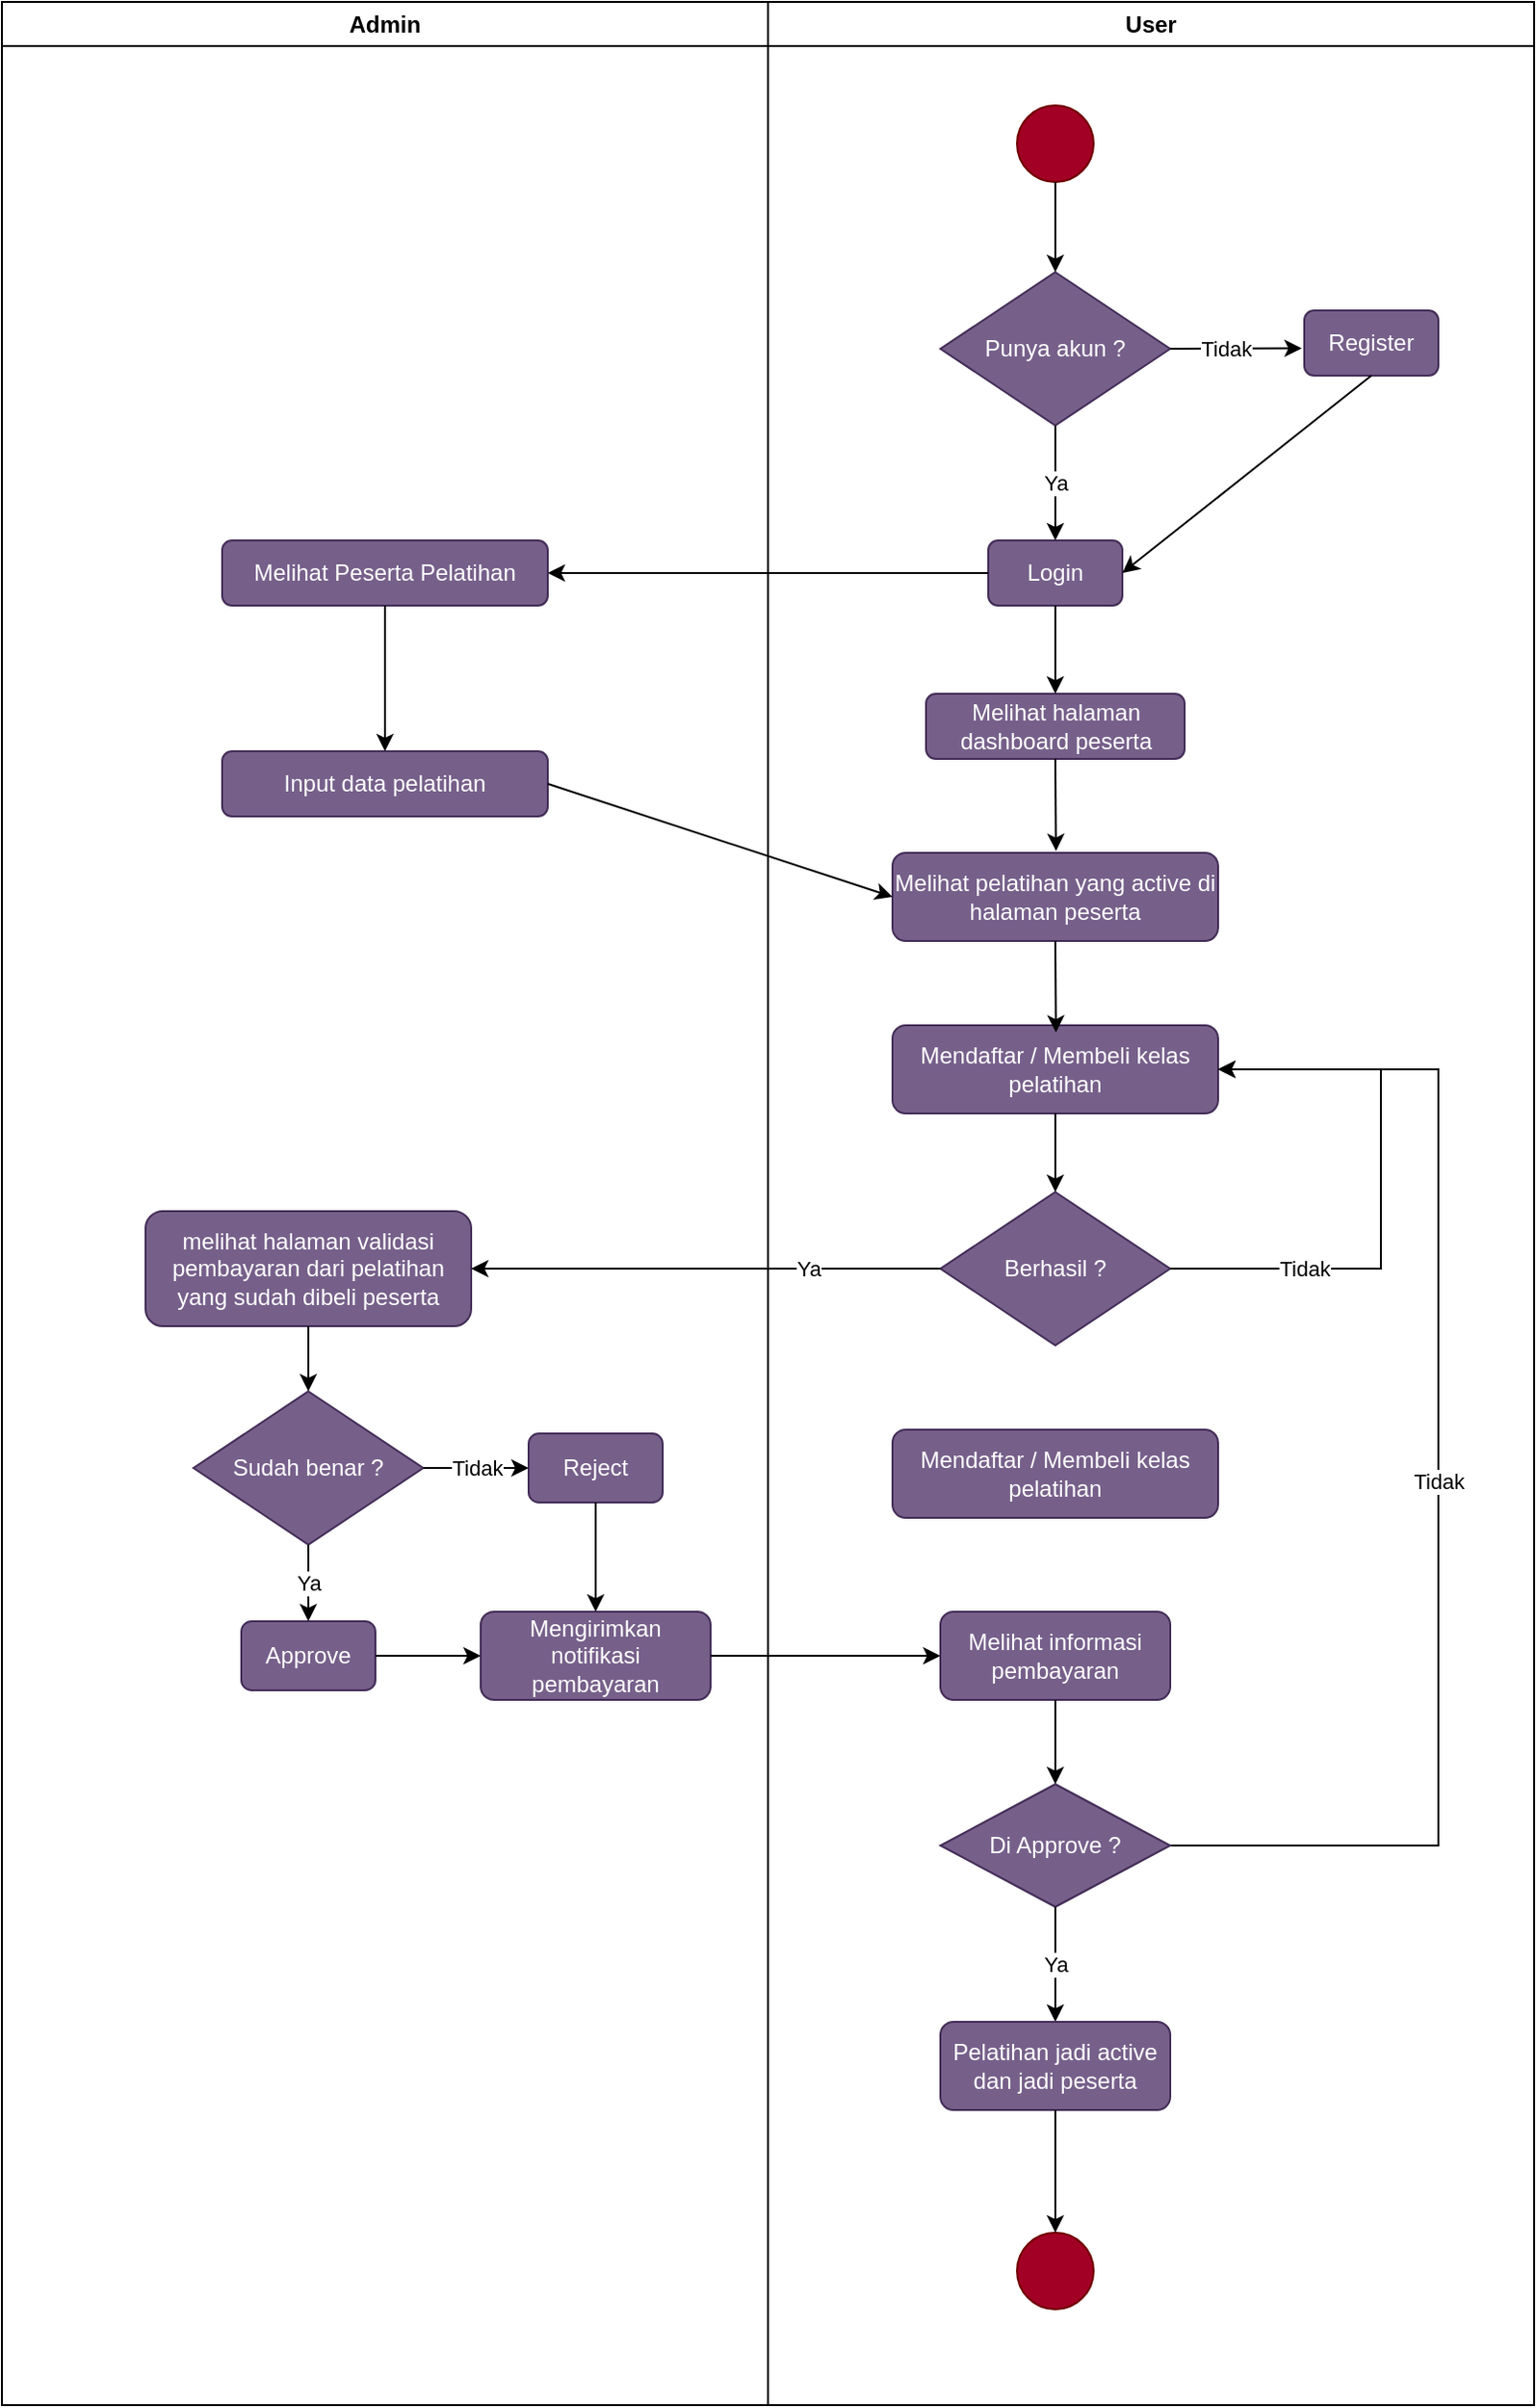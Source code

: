 <mxfile version="21.3.8" type="github">
  <diagram id="C5RBs43oDa-KdzZeNtuy" name="Page-1">
    <mxGraphModel dx="500" dy="288" grid="1" gridSize="10" guides="1" tooltips="1" connect="1" arrows="1" fold="1" page="1" pageScale="1" pageWidth="827" pageHeight="1169" math="0" shadow="0">
      <root>
        <mxCell id="WIyWlLk6GJQsqaUBKTNV-0" />
        <mxCell id="WIyWlLk6GJQsqaUBKTNV-1" parent="WIyWlLk6GJQsqaUBKTNV-0" />
        <mxCell id="PI3YlerUDuEa5Lkg3qVi-0" value="Admin" style="swimlane;whiteSpace=wrap;html=1;" parent="WIyWlLk6GJQsqaUBKTNV-1" vertex="1">
          <mxGeometry x="10" y="16" width="400" height="1254" as="geometry" />
        </mxCell>
        <mxCell id="PI3YlerUDuEa5Lkg3qVi-5" value="Melihat Peserta Pelatihan" style="rounded=1;whiteSpace=wrap;html=1;fillColor=#76608a;strokeColor=#432D57;fontColor=#ffffff;" parent="PI3YlerUDuEa5Lkg3qVi-0" vertex="1">
          <mxGeometry x="115" y="281" width="170" height="34" as="geometry" />
        </mxCell>
        <mxCell id="PI3YlerUDuEa5Lkg3qVi-17" value="Input data pelatihan" style="rounded=1;whiteSpace=wrap;html=1;fillColor=#76608a;strokeColor=#432D57;fontColor=#ffffff;" parent="PI3YlerUDuEa5Lkg3qVi-0" vertex="1">
          <mxGeometry x="115" y="391" width="170" height="34" as="geometry" />
        </mxCell>
        <mxCell id="PI3YlerUDuEa5Lkg3qVi-18" value="" style="endArrow=classic;html=1;rounded=0;exitX=0.5;exitY=1;exitDx=0;exitDy=0;entryX=0.5;entryY=0;entryDx=0;entryDy=0;" parent="PI3YlerUDuEa5Lkg3qVi-0" source="PI3YlerUDuEa5Lkg3qVi-5" target="PI3YlerUDuEa5Lkg3qVi-17" edge="1">
          <mxGeometry width="50" height="50" relative="1" as="geometry">
            <mxPoint x="170" y="344" as="sourcePoint" />
            <mxPoint x="220" y="294" as="targetPoint" />
          </mxGeometry>
        </mxCell>
        <mxCell id="PI3YlerUDuEa5Lkg3qVi-29" value="melihat halaman validasi pembayaran dari pelatihan yang sudah dibeli peserta" style="rounded=1;whiteSpace=wrap;html=1;fillColor=#76608a;strokeColor=#432D57;fontColor=#ffffff;" parent="PI3YlerUDuEa5Lkg3qVi-0" vertex="1">
          <mxGeometry x="75" y="631" width="170" height="60" as="geometry" />
        </mxCell>
        <mxCell id="PI3YlerUDuEa5Lkg3qVi-34" value="&lt;div&gt;Sudah benar ?&lt;/div&gt;" style="rhombus;whiteSpace=wrap;html=1;fillColor=#76608a;strokeColor=#432D57;fontColor=#ffffff;" parent="PI3YlerUDuEa5Lkg3qVi-0" vertex="1">
          <mxGeometry x="100" y="725" width="120" height="80" as="geometry" />
        </mxCell>
        <mxCell id="PI3YlerUDuEa5Lkg3qVi-35" value="" style="endArrow=classic;html=1;rounded=0;exitX=0.5;exitY=1;exitDx=0;exitDy=0;entryX=0.5;entryY=0;entryDx=0;entryDy=0;" parent="PI3YlerUDuEa5Lkg3qVi-0" source="PI3YlerUDuEa5Lkg3qVi-29" target="PI3YlerUDuEa5Lkg3qVi-34" edge="1">
          <mxGeometry width="50" height="50" relative="1" as="geometry">
            <mxPoint x="210" y="734" as="sourcePoint" />
            <mxPoint x="260" y="684" as="targetPoint" />
          </mxGeometry>
        </mxCell>
        <mxCell id="PI3YlerUDuEa5Lkg3qVi-37" value="Approve" style="rounded=1;whiteSpace=wrap;html=1;fillColor=#76608a;strokeColor=#432D57;fontColor=#ffffff;" parent="PI3YlerUDuEa5Lkg3qVi-0" vertex="1">
          <mxGeometry x="125" y="845" width="70" height="36" as="geometry" />
        </mxCell>
        <mxCell id="PI3YlerUDuEa5Lkg3qVi-38" value="Reject" style="rounded=1;whiteSpace=wrap;html=1;fillColor=#76608a;strokeColor=#432D57;fontColor=#ffffff;" parent="PI3YlerUDuEa5Lkg3qVi-0" vertex="1">
          <mxGeometry x="275" y="747" width="70" height="36" as="geometry" />
        </mxCell>
        <mxCell id="PI3YlerUDuEa5Lkg3qVi-39" value="Ya" style="endArrow=classic;html=1;rounded=0;entryX=0.5;entryY=0;entryDx=0;entryDy=0;exitX=0.5;exitY=1;exitDx=0;exitDy=0;" parent="PI3YlerUDuEa5Lkg3qVi-0" source="PI3YlerUDuEa5Lkg3qVi-34" target="PI3YlerUDuEa5Lkg3qVi-37" edge="1">
          <mxGeometry width="50" height="50" relative="1" as="geometry">
            <mxPoint x="160" y="804" as="sourcePoint" />
            <mxPoint x="160" y="844" as="targetPoint" />
          </mxGeometry>
        </mxCell>
        <mxCell id="PI3YlerUDuEa5Lkg3qVi-40" value="Tidak" style="endArrow=classic;html=1;rounded=0;exitX=1;exitY=0.5;exitDx=0;exitDy=0;entryX=0;entryY=0.5;entryDx=0;entryDy=0;" parent="PI3YlerUDuEa5Lkg3qVi-0" source="PI3YlerUDuEa5Lkg3qVi-34" target="PI3YlerUDuEa5Lkg3qVi-38" edge="1">
          <mxGeometry width="50" height="50" relative="1" as="geometry">
            <mxPoint x="230" y="794" as="sourcePoint" />
            <mxPoint x="270" y="764.0" as="targetPoint" />
          </mxGeometry>
        </mxCell>
        <mxCell id="PI3YlerUDuEa5Lkg3qVi-41" value="&lt;div&gt;Mengirimkan notifikasi&lt;/div&gt;&lt;div&gt;pembayaran&lt;br&gt;&lt;/div&gt;" style="rounded=1;whiteSpace=wrap;html=1;fillColor=#76608a;strokeColor=#432D57;fontColor=#ffffff;" parent="PI3YlerUDuEa5Lkg3qVi-0" vertex="1">
          <mxGeometry x="250" y="840" width="120" height="46" as="geometry" />
        </mxCell>
        <mxCell id="PI3YlerUDuEa5Lkg3qVi-42" value="" style="endArrow=classic;html=1;rounded=0;exitX=1;exitY=0.5;exitDx=0;exitDy=0;entryX=0;entryY=0.5;entryDx=0;entryDy=0;" parent="PI3YlerUDuEa5Lkg3qVi-0" source="PI3YlerUDuEa5Lkg3qVi-37" target="PI3YlerUDuEa5Lkg3qVi-41" edge="1">
          <mxGeometry width="50" height="50" relative="1" as="geometry">
            <mxPoint x="160" y="984" as="sourcePoint" />
            <mxPoint x="210" y="934" as="targetPoint" />
          </mxGeometry>
        </mxCell>
        <mxCell id="PI3YlerUDuEa5Lkg3qVi-43" value="" style="endArrow=classic;html=1;rounded=0;exitX=0.5;exitY=1;exitDx=0;exitDy=0;entryX=0.5;entryY=0;entryDx=0;entryDy=0;" parent="PI3YlerUDuEa5Lkg3qVi-0" source="PI3YlerUDuEa5Lkg3qVi-38" target="PI3YlerUDuEa5Lkg3qVi-41" edge="1">
          <mxGeometry width="50" height="50" relative="1" as="geometry">
            <mxPoint x="290" y="904" as="sourcePoint" />
            <mxPoint x="340" y="854" as="targetPoint" />
          </mxGeometry>
        </mxCell>
        <mxCell id="PI3YlerUDuEa5Lkg3qVi-1" value="User" style="swimlane;whiteSpace=wrap;html=1;" parent="WIyWlLk6GJQsqaUBKTNV-1" vertex="1">
          <mxGeometry x="410" y="16" width="400" height="1254" as="geometry" />
        </mxCell>
        <mxCell id="PI3YlerUDuEa5Lkg3qVi-4" value="Punya akun ?" style="rhombus;whiteSpace=wrap;html=1;fillColor=#76608a;strokeColor=#432D57;fontColor=#ffffff;" parent="PI3YlerUDuEa5Lkg3qVi-1" vertex="1">
          <mxGeometry x="90" y="141" width="120" height="80" as="geometry" />
        </mxCell>
        <mxCell id="PI3YlerUDuEa5Lkg3qVi-6" value="Login" style="rounded=1;whiteSpace=wrap;html=1;fillColor=#76608a;strokeColor=#432D57;fontColor=#ffffff;" parent="PI3YlerUDuEa5Lkg3qVi-1" vertex="1">
          <mxGeometry x="115" y="281" width="70" height="34" as="geometry" />
        </mxCell>
        <mxCell id="PI3YlerUDuEa5Lkg3qVi-9" value="Ya" style="endArrow=classic;html=1;rounded=0;exitX=0.5;exitY=1;exitDx=0;exitDy=0;entryX=0.5;entryY=0;entryDx=0;entryDy=0;" parent="PI3YlerUDuEa5Lkg3qVi-1" source="PI3YlerUDuEa5Lkg3qVi-4" target="PI3YlerUDuEa5Lkg3qVi-6" edge="1">
          <mxGeometry width="50" height="50" relative="1" as="geometry">
            <mxPoint x="160" y="244" as="sourcePoint" />
            <mxPoint x="210" y="194" as="targetPoint" />
          </mxGeometry>
        </mxCell>
        <mxCell id="PI3YlerUDuEa5Lkg3qVi-10" value="Register" style="rounded=1;whiteSpace=wrap;html=1;fillColor=#76608a;strokeColor=#432D57;fontColor=#ffffff;" parent="PI3YlerUDuEa5Lkg3qVi-1" vertex="1">
          <mxGeometry x="280" y="161" width="70" height="34" as="geometry" />
        </mxCell>
        <mxCell id="PI3YlerUDuEa5Lkg3qVi-12" value="" style="endArrow=classic;html=1;rounded=0;exitX=1;exitY=0.5;exitDx=0;exitDy=0;entryX=-0.019;entryY=0.581;entryDx=0;entryDy=0;entryPerimeter=0;" parent="PI3YlerUDuEa5Lkg3qVi-1" source="PI3YlerUDuEa5Lkg3qVi-4" target="PI3YlerUDuEa5Lkg3qVi-10" edge="1">
          <mxGeometry width="50" height="50" relative="1" as="geometry">
            <mxPoint x="200" y="194" as="sourcePoint" />
            <mxPoint x="250" y="144" as="targetPoint" />
          </mxGeometry>
        </mxCell>
        <mxCell id="PI3YlerUDuEa5Lkg3qVi-13" value="Tidak" style="edgeLabel;html=1;align=center;verticalAlign=middle;resizable=0;points=[];" parent="PI3YlerUDuEa5Lkg3qVi-12" vertex="1" connectable="0">
          <mxGeometry x="-0.175" relative="1" as="geometry">
            <mxPoint as="offset" />
          </mxGeometry>
        </mxCell>
        <mxCell id="PI3YlerUDuEa5Lkg3qVi-15" value="" style="endArrow=classic;html=1;rounded=0;exitX=0.5;exitY=1;exitDx=0;exitDy=0;entryX=1;entryY=0.5;entryDx=0;entryDy=0;" parent="PI3YlerUDuEa5Lkg3qVi-1" source="PI3YlerUDuEa5Lkg3qVi-10" target="PI3YlerUDuEa5Lkg3qVi-6" edge="1">
          <mxGeometry width="50" height="50" relative="1" as="geometry">
            <mxPoint x="270" y="234" as="sourcePoint" />
            <mxPoint x="320" y="184" as="targetPoint" />
          </mxGeometry>
        </mxCell>
        <mxCell id="PI3YlerUDuEa5Lkg3qVi-19" value="Melihat pelatihan yang active di halaman peserta" style="rounded=1;whiteSpace=wrap;html=1;fillColor=#76608a;strokeColor=#432D57;fontColor=#ffffff;" parent="PI3YlerUDuEa5Lkg3qVi-1" vertex="1">
          <mxGeometry x="65" y="444" width="170" height="46" as="geometry" />
        </mxCell>
        <mxCell id="PI3YlerUDuEa5Lkg3qVi-20" value="Melihat halaman dashboard peserta" style="rounded=1;whiteSpace=wrap;html=1;fillColor=#76608a;strokeColor=#432D57;fontColor=#ffffff;" parent="PI3YlerUDuEa5Lkg3qVi-1" vertex="1">
          <mxGeometry x="82.5" y="361" width="135" height="34" as="geometry" />
        </mxCell>
        <mxCell id="PI3YlerUDuEa5Lkg3qVi-21" value="" style="endArrow=classic;html=1;rounded=0;exitX=0.5;exitY=1;exitDx=0;exitDy=0;entryX=0.5;entryY=0;entryDx=0;entryDy=0;" parent="PI3YlerUDuEa5Lkg3qVi-1" source="PI3YlerUDuEa5Lkg3qVi-6" target="PI3YlerUDuEa5Lkg3qVi-20" edge="1">
          <mxGeometry width="50" height="50" relative="1" as="geometry">
            <mxPoint x="100" y="404" as="sourcePoint" />
            <mxPoint x="150" y="354" as="targetPoint" />
          </mxGeometry>
        </mxCell>
        <mxCell id="PI3YlerUDuEa5Lkg3qVi-22" value="" style="endArrow=classic;html=1;rounded=0;exitX=0.5;exitY=1;exitDx=0;exitDy=0;entryX=0.502;entryY=-0.02;entryDx=0;entryDy=0;entryPerimeter=0;" parent="PI3YlerUDuEa5Lkg3qVi-1" source="PI3YlerUDuEa5Lkg3qVi-20" target="PI3YlerUDuEa5Lkg3qVi-19" edge="1">
          <mxGeometry width="50" height="50" relative="1" as="geometry">
            <mxPoint x="135" y="398" as="sourcePoint" />
            <mxPoint x="185" y="348" as="targetPoint" />
          </mxGeometry>
        </mxCell>
        <mxCell id="PI3YlerUDuEa5Lkg3qVi-23" value="Mendaftar / Membeli kelas pelatihan" style="rounded=1;whiteSpace=wrap;html=1;fillColor=#76608a;strokeColor=#432D57;fontColor=#ffffff;" parent="PI3YlerUDuEa5Lkg3qVi-1" vertex="1">
          <mxGeometry x="65" y="534" width="170" height="46" as="geometry" />
        </mxCell>
        <mxCell id="PI3YlerUDuEa5Lkg3qVi-25" value="&lt;div&gt;Berhasil ?&lt;/div&gt;" style="rhombus;whiteSpace=wrap;html=1;fillColor=#76608a;strokeColor=#432D57;fontColor=#ffffff;" parent="PI3YlerUDuEa5Lkg3qVi-1" vertex="1">
          <mxGeometry x="90" y="621" width="120" height="80" as="geometry" />
        </mxCell>
        <mxCell id="PI3YlerUDuEa5Lkg3qVi-26" value="" style="endArrow=classic;html=1;rounded=0;exitX=0.5;exitY=1;exitDx=0;exitDy=0;entryX=0.5;entryY=0;entryDx=0;entryDy=0;" parent="PI3YlerUDuEa5Lkg3qVi-1" source="PI3YlerUDuEa5Lkg3qVi-23" target="PI3YlerUDuEa5Lkg3qVi-25" edge="1">
          <mxGeometry width="50" height="50" relative="1" as="geometry">
            <mxPoint x="140" y="754" as="sourcePoint" />
            <mxPoint x="150" y="534" as="targetPoint" />
          </mxGeometry>
        </mxCell>
        <mxCell id="PI3YlerUDuEa5Lkg3qVi-27" value="" style="endArrow=classic;html=1;rounded=0;exitX=0.5;exitY=1;exitDx=0;exitDy=0;entryX=0.502;entryY=0.082;entryDx=0;entryDy=0;entryPerimeter=0;" parent="PI3YlerUDuEa5Lkg3qVi-1" source="PI3YlerUDuEa5Lkg3qVi-19" target="PI3YlerUDuEa5Lkg3qVi-23" edge="1">
          <mxGeometry width="50" height="50" relative="1" as="geometry">
            <mxPoint x="160" y="550" as="sourcePoint" />
            <mxPoint x="150" y="494" as="targetPoint" />
          </mxGeometry>
        </mxCell>
        <mxCell id="PI3YlerUDuEa5Lkg3qVi-32" value="Mendaftar / Membeli kelas pelatihan" style="rounded=1;whiteSpace=wrap;html=1;fillColor=#76608a;strokeColor=#432D57;fontColor=#ffffff;" parent="PI3YlerUDuEa5Lkg3qVi-1" vertex="1">
          <mxGeometry x="65" y="745" width="170" height="46" as="geometry" />
        </mxCell>
        <mxCell id="PI3YlerUDuEa5Lkg3qVi-44" value="Melihat informasi pembayaran" style="rounded=1;whiteSpace=wrap;html=1;fillColor=#76608a;strokeColor=#432D57;fontColor=#ffffff;" parent="PI3YlerUDuEa5Lkg3qVi-1" vertex="1">
          <mxGeometry x="90" y="840" width="120" height="46" as="geometry" />
        </mxCell>
        <mxCell id="H4v9KwCrdEhmOASrwXkI-1" value="" style="ellipse;whiteSpace=wrap;html=1;aspect=fixed;fillColor=#a20025;fontColor=#ffffff;strokeColor=#6F0000;" vertex="1" parent="PI3YlerUDuEa5Lkg3qVi-1">
          <mxGeometry x="130" y="54" width="40" height="40" as="geometry" />
        </mxCell>
        <mxCell id="H4v9KwCrdEhmOASrwXkI-3" value="" style="endArrow=classic;html=1;rounded=0;exitX=0.5;exitY=1;exitDx=0;exitDy=0;entryX=0.5;entryY=0;entryDx=0;entryDy=0;" edge="1" parent="PI3YlerUDuEa5Lkg3qVi-1" source="H4v9KwCrdEhmOASrwXkI-1" target="PI3YlerUDuEa5Lkg3qVi-4">
          <mxGeometry width="50" height="50" relative="1" as="geometry">
            <mxPoint x="60" y="224" as="sourcePoint" />
            <mxPoint x="110" y="174" as="targetPoint" />
          </mxGeometry>
        </mxCell>
        <mxCell id="H4v9KwCrdEhmOASrwXkI-5" value="" style="ellipse;whiteSpace=wrap;html=1;aspect=fixed;fillColor=#a20025;fontColor=#ffffff;strokeColor=#6F0000;" vertex="1" parent="PI3YlerUDuEa5Lkg3qVi-1">
          <mxGeometry x="130" y="1164" width="40" height="40" as="geometry" />
        </mxCell>
        <mxCell id="H4v9KwCrdEhmOASrwXkI-6" value="" style="endArrow=classic;html=1;rounded=0;exitX=0.5;exitY=1;exitDx=0;exitDy=0;entryX=0.5;entryY=0;entryDx=0;entryDy=0;" edge="1" parent="PI3YlerUDuEa5Lkg3qVi-1" source="PI3YlerUDuEa5Lkg3qVi-44" target="H4v9KwCrdEhmOASrwXkI-10">
          <mxGeometry width="50" height="50" relative="1" as="geometry">
            <mxPoint x="100" y="1054" as="sourcePoint" />
            <mxPoint x="150" y="1004" as="targetPoint" />
          </mxGeometry>
        </mxCell>
        <mxCell id="H4v9KwCrdEhmOASrwXkI-7" value="Tidak" style="endArrow=classic;html=1;rounded=0;exitX=1;exitY=0.5;exitDx=0;exitDy=0;entryX=1;entryY=0.5;entryDx=0;entryDy=0;edgeStyle=orthogonalEdgeStyle;" edge="1" parent="PI3YlerUDuEa5Lkg3qVi-1" source="H4v9KwCrdEhmOASrwXkI-10" target="PI3YlerUDuEa5Lkg3qVi-23">
          <mxGeometry width="50" height="50" relative="1" as="geometry">
            <mxPoint x="290" y="844" as="sourcePoint" />
            <mxPoint x="340" y="794" as="targetPoint" />
            <Array as="points">
              <mxPoint x="350" y="962" />
              <mxPoint x="350" y="557" />
            </Array>
          </mxGeometry>
        </mxCell>
        <mxCell id="H4v9KwCrdEhmOASrwXkI-10" value="&lt;div&gt;Di Approve ?&lt;/div&gt;" style="rhombus;whiteSpace=wrap;html=1;fillColor=#76608a;strokeColor=#432D57;fontColor=#ffffff;" vertex="1" parent="PI3YlerUDuEa5Lkg3qVi-1">
          <mxGeometry x="90" y="930" width="120" height="64" as="geometry" />
        </mxCell>
        <mxCell id="H4v9KwCrdEhmOASrwXkI-11" value="Ya" style="endArrow=classic;html=1;rounded=0;exitX=0.5;exitY=1;exitDx=0;exitDy=0;entryX=0.5;entryY=0;entryDx=0;entryDy=0;" edge="1" parent="PI3YlerUDuEa5Lkg3qVi-1" source="H4v9KwCrdEhmOASrwXkI-10" target="H4v9KwCrdEhmOASrwXkI-13">
          <mxGeometry width="50" height="50" relative="1" as="geometry">
            <mxPoint x="250" y="1074" as="sourcePoint" />
            <mxPoint x="300" y="1024" as="targetPoint" />
          </mxGeometry>
        </mxCell>
        <mxCell id="H4v9KwCrdEhmOASrwXkI-12" value="Tidak" style="endArrow=classic;html=1;rounded=0;exitX=1;exitY=0.5;exitDx=0;exitDy=0;entryX=1;entryY=0.5;entryDx=0;entryDy=0;edgeStyle=orthogonalEdgeStyle;" edge="1" parent="PI3YlerUDuEa5Lkg3qVi-1" source="PI3YlerUDuEa5Lkg3qVi-25" target="PI3YlerUDuEa5Lkg3qVi-23">
          <mxGeometry x="-0.532" width="50" height="50" relative="1" as="geometry">
            <mxPoint x="260" y="714" as="sourcePoint" />
            <mxPoint x="310" y="664" as="targetPoint" />
            <Array as="points">
              <mxPoint x="320" y="661" />
              <mxPoint x="320" y="557" />
            </Array>
            <mxPoint as="offset" />
          </mxGeometry>
        </mxCell>
        <mxCell id="H4v9KwCrdEhmOASrwXkI-13" value="Pelatihan jadi active dan jadi peserta" style="rounded=1;whiteSpace=wrap;html=1;fillColor=#76608a;strokeColor=#432D57;fontColor=#ffffff;" vertex="1" parent="PI3YlerUDuEa5Lkg3qVi-1">
          <mxGeometry x="90" y="1054" width="120" height="46" as="geometry" />
        </mxCell>
        <mxCell id="H4v9KwCrdEhmOASrwXkI-14" value="" style="endArrow=classic;html=1;rounded=0;exitX=0.5;exitY=1;exitDx=0;exitDy=0;entryX=0.5;entryY=0;entryDx=0;entryDy=0;" edge="1" parent="PI3YlerUDuEa5Lkg3qVi-1" source="H4v9KwCrdEhmOASrwXkI-13" target="H4v9KwCrdEhmOASrwXkI-5">
          <mxGeometry width="50" height="50" relative="1" as="geometry">
            <mxPoint x="100" y="1164" as="sourcePoint" />
            <mxPoint x="150" y="1114" as="targetPoint" />
          </mxGeometry>
        </mxCell>
        <mxCell id="PI3YlerUDuEa5Lkg3qVi-16" value="" style="endArrow=classic;html=1;rounded=0;exitX=0;exitY=0.5;exitDx=0;exitDy=0;entryX=1;entryY=0.5;entryDx=0;entryDy=0;" parent="WIyWlLk6GJQsqaUBKTNV-1" source="PI3YlerUDuEa5Lkg3qVi-6" target="PI3YlerUDuEa5Lkg3qVi-5" edge="1">
          <mxGeometry width="50" height="50" relative="1" as="geometry">
            <mxPoint x="440" y="340" as="sourcePoint" />
            <mxPoint x="490" y="290" as="targetPoint" />
          </mxGeometry>
        </mxCell>
        <mxCell id="PI3YlerUDuEa5Lkg3qVi-30" value="" style="endArrow=classic;html=1;rounded=0;exitX=0;exitY=0.5;exitDx=0;exitDy=0;entryX=1;entryY=0.5;entryDx=0;entryDy=0;" parent="WIyWlLk6GJQsqaUBKTNV-1" source="PI3YlerUDuEa5Lkg3qVi-25" target="PI3YlerUDuEa5Lkg3qVi-29" edge="1">
          <mxGeometry width="50" height="50" relative="1" as="geometry">
            <mxPoint x="410" y="640" as="sourcePoint" />
            <mxPoint x="460" y="590" as="targetPoint" />
          </mxGeometry>
        </mxCell>
        <mxCell id="PI3YlerUDuEa5Lkg3qVi-31" value="&lt;div&gt;Ya&lt;/div&gt;" style="edgeLabel;html=1;align=center;verticalAlign=middle;resizable=0;points=[];" parent="PI3YlerUDuEa5Lkg3qVi-30" vertex="1" connectable="0">
          <mxGeometry x="-0.054" relative="1" as="geometry">
            <mxPoint x="47" as="offset" />
          </mxGeometry>
        </mxCell>
        <mxCell id="PI3YlerUDuEa5Lkg3qVi-45" value="" style="endArrow=classic;html=1;rounded=0;exitX=1;exitY=0.5;exitDx=0;exitDy=0;entryX=0;entryY=0.5;entryDx=0;entryDy=0;" parent="WIyWlLk6GJQsqaUBKTNV-1" source="PI3YlerUDuEa5Lkg3qVi-41" target="PI3YlerUDuEa5Lkg3qVi-44" edge="1">
          <mxGeometry width="50" height="50" relative="1" as="geometry">
            <mxPoint x="630" y="1050" as="sourcePoint" />
            <mxPoint x="680" y="1000" as="targetPoint" />
          </mxGeometry>
        </mxCell>
        <mxCell id="PI3YlerUDuEa5Lkg3qVi-46" value="" style="endArrow=classic;html=1;rounded=0;exitX=1;exitY=0.5;exitDx=0;exitDy=0;entryX=0;entryY=0.5;entryDx=0;entryDy=0;" parent="WIyWlLk6GJQsqaUBKTNV-1" source="PI3YlerUDuEa5Lkg3qVi-17" target="PI3YlerUDuEa5Lkg3qVi-19" edge="1">
          <mxGeometry width="50" height="50" relative="1" as="geometry">
            <mxPoint x="220" y="500" as="sourcePoint" />
            <mxPoint x="270" y="450" as="targetPoint" />
          </mxGeometry>
        </mxCell>
      </root>
    </mxGraphModel>
  </diagram>
</mxfile>
